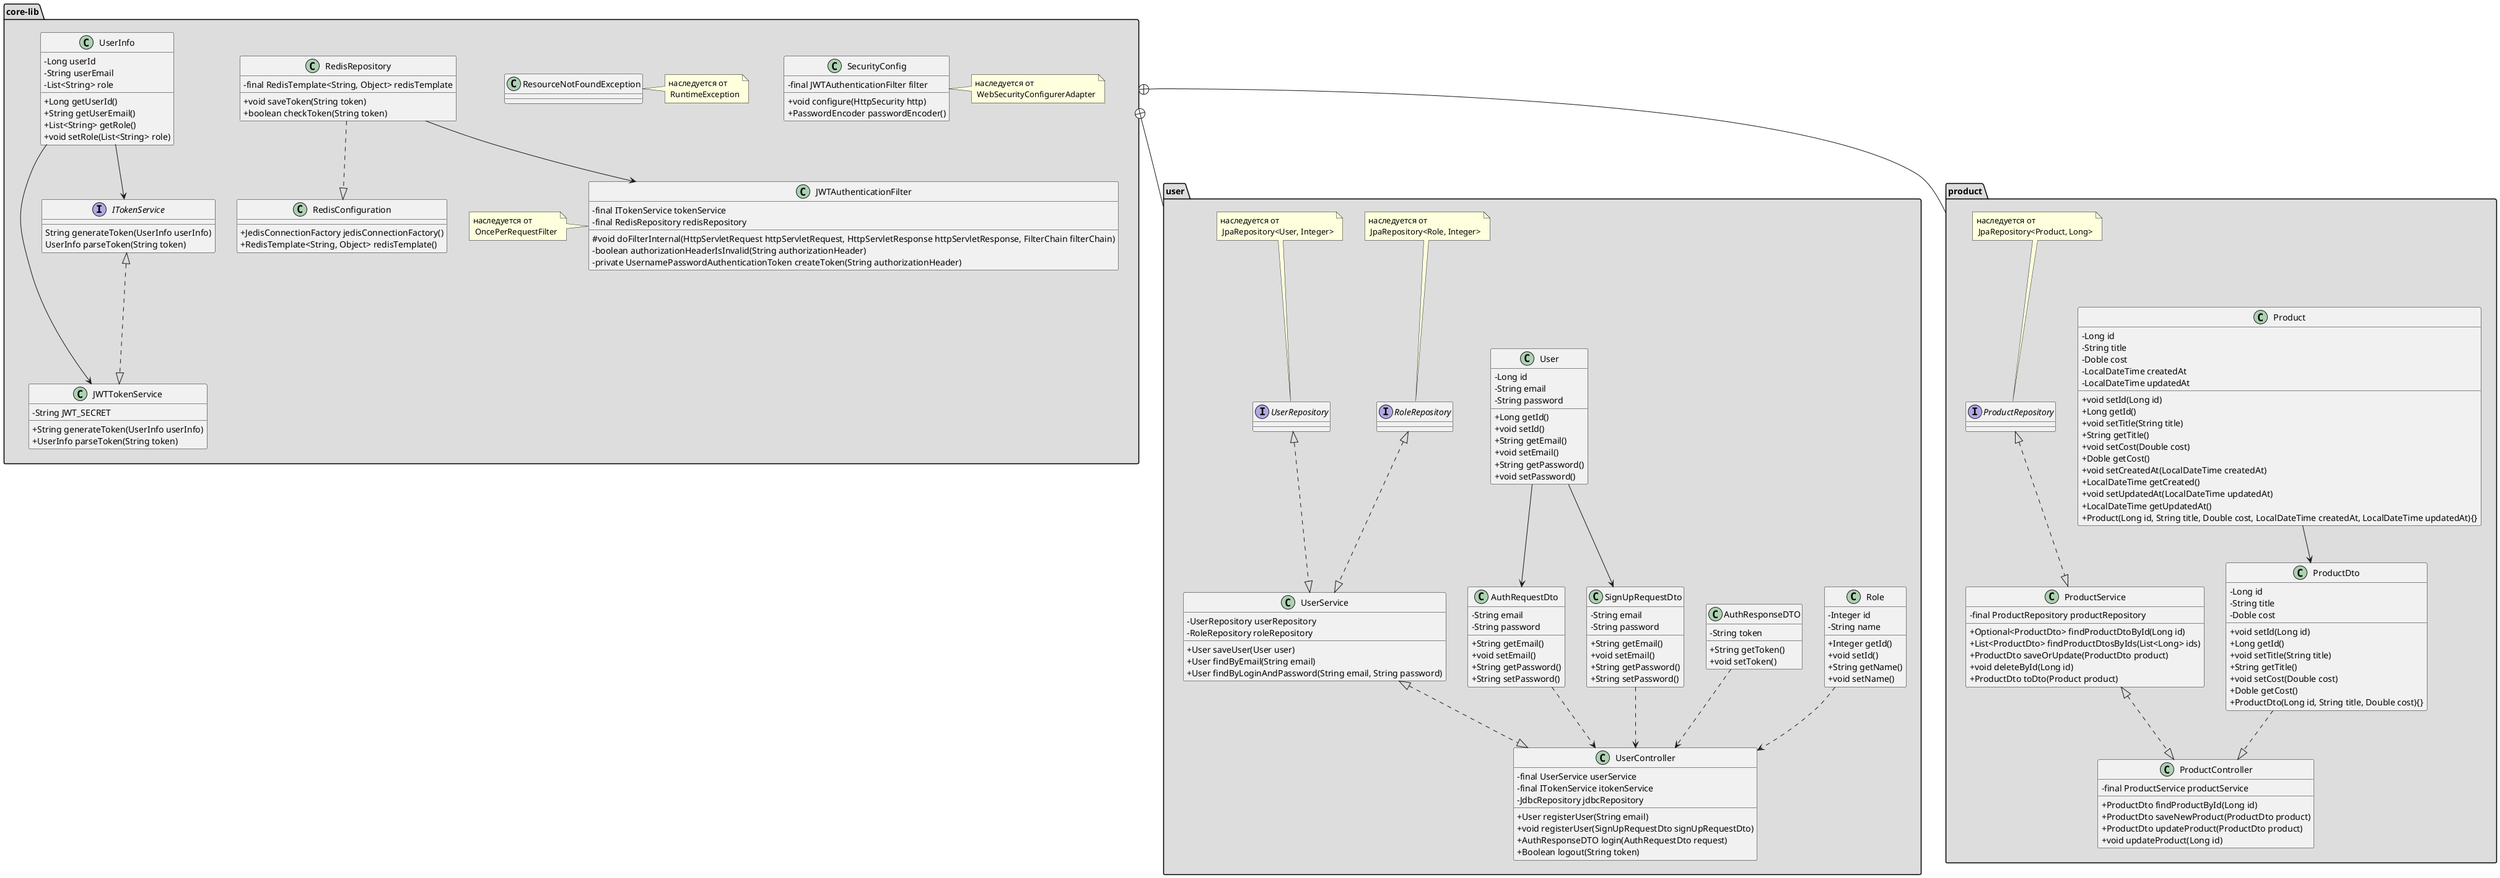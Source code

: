 @startuml
'https://plantuml.com/class-diagram
skinparam classAttributeIconSize 0
"core-lib" +-- "user"
"core-lib" +-- "product"

package "core-lib" #DDDDDD {

    RedisRepository --> JWTAuthenticationFilter
    RedisRepository ..|> RedisConfiguration
    UserInfo --> JWTTokenService
    ITokenService <|..|> JWTTokenService
    UserInfo --> ITokenService

    Class UserInfo {
        - Long userId
        - String userEmail
        - List<String> role
        + Long getUserId()
        + String getUserEmail()
        + List<String> getRole()
        + void setRole(List<String> role)
    }

    Class SecurityConfig {
        - final JWTAuthenticationFilter filter
        + void configure(HttpSecurity http)
        + PasswordEncoder passwordEncoder()
    }
    note right: наследуется от \n WebSecurityConfigurerAdapter

    Class RedisConfiguration {
        + JedisConnectionFactory jedisConnectionFactory()
        + RedisTemplate<String, Object> redisTemplate()
    }

    Class JWTAuthenticationFilter {
        - final ITokenService tokenService
        - final RedisRepository redisRepository
        # void doFilterInternal(HttpServletRequest httpServletRequest, HttpServletResponse httpServletResponse, FilterChain filterChain)
        - boolean authorizationHeaderIsInvalid(String authorizationHeader)
        - private UsernamePasswordAuthenticationToken createToken(String authorizationHeader)
    }
    note left: наследуется от \n OncePerRequestFilter

    Class RedisRepository {
        - final RedisTemplate<String, Object> redisTemplate
        + void saveToken(String token)
        +  boolean checkToken(String token)
    }


    interface ITokenService {
        String generateToken(UserInfo userInfo)
        UserInfo parseToken(String token)
    }

    Class JWTTokenService {
        - String JWT_SECRET
        + String generateToken(UserInfo userInfo)
        + UserInfo parseToken(String token)
    }

    Class ResourceNotFoundException
        note right: наследуется от\n RuntimeException
    }

package "product" #DDDDDD {

    Product-->ProductDto
    ProductRepository <|..|> ProductService
    ProductService <|..|> ProductController
    ProductDto ..|> ProductController

  Class Product {
    - Long id
    - String title
    - Doble cost
    - LocalDateTime createdAt
    - LocalDateTime updatedAt
    + void setId(Long id)
    + Long getId()
    + void setTitle(String title)
    + String getTitle()
    + void setCost(Double cost)
    + Doble getCost()
    + void setCreatedAt(LocalDateTime createdAt)
    + LocalDateTime getCreated()
    + void setUpdatedAt(LocalDateTime updatedAt)
    + LocalDateTime getUpdatedAt()
    + Product(Long id, String title, Double cost, LocalDateTime createdAt, LocalDateTime updatedAt){}
  }

  Class ProductDto{
    - Long id
    - String title
    - Doble cost
    + void setId(Long id)
    + Long getId()
    + void setTitle(String title)
    + String getTitle()
    + void setCost(Double cost)
    + Doble getCost()
    + ProductDto(Long id, String title, Double cost){}
  }

  interface ProductRepository
      note top: наследуется от\n JpaRepository<Product, Long>

  Class ProductService{
      - final ProductRepository productRepository
      + Optional<ProductDto> findProductDtoById(Long id)
      + List<ProductDto> findProductDtosByIds(List<Long> ids)
      + ProductDto saveOrUpdate(ProductDto product)
      + void deleteById(Long id)
      + ProductDto toDto(Product product)
  }

  Class ProductController{
    - final ProductService productService
    + ProductDto findProductById(Long id)
    + ProductDto saveNewProduct(ProductDto product)
    + ProductDto updateProduct(ProductDto product)
    + void updateProduct(Long id)
    }
  }

package "user" #DDDDDD {
  Role ..> UserController
  RoleRepository <|..|> UserService
  UserRepository <|..|> UserService
  UserService<|..|> UserController
  AuthRequestDto ..> UserController
  SignUpRequestDto ..> UserController
  AuthResponseDTO ..> UserController
  User --> AuthRequestDto
  User --> SignUpRequestDto

    Class User {
        - Long id
        - String email
        - String password
        + Long getId()
        + void setId()
        + String getEmail()
        + void setEmail()
        + String getPassword()
        + void setPassword()
    }

    Class Role {
        - Integer id
        - String name
        + Integer getId()
        + void setId()
        + String getName()
        + void setName()
    }

    Class AuthRequestDto {
        - String email
        - String password
        + String getEmail()
        + void setEmail()
        + String getPassword()
        + String setPassword()
    }

    Class SignUpRequestDto {
        - String email
        - String password
        + String getEmail()
        + void setEmail()
        + String getPassword()
        + String setPassword()
    }

    Class AuthResponseDTO {
        - String token
        + String getToken()
        + void setToken()
    }

    interface RoleRepository
          note top: наследуется от\n JpaRepository<Role, Integer>

    interface UserRepository
        note top: наследуется от\n JpaRepository<User, Integer>

    Class UserService {
        - UserRepository userRepository
        - RoleRepository roleRepository
        + User saveUser(User user)
        + User findByEmail(String email)
        + User findByLoginAndPassword(String email, String password)
    }

    Class UserController {
        - final UserService userService
        - final ITokenService itokenService
        - JdbcRepository jdbcRepository
        + User registerUser(String email)
        + void registerUser(SignUpRequestDto signUpRequestDto)
        + AuthResponseDTO login(AuthRequestDto request)
        + Boolean logout(String token)
    }
  }

@enduml